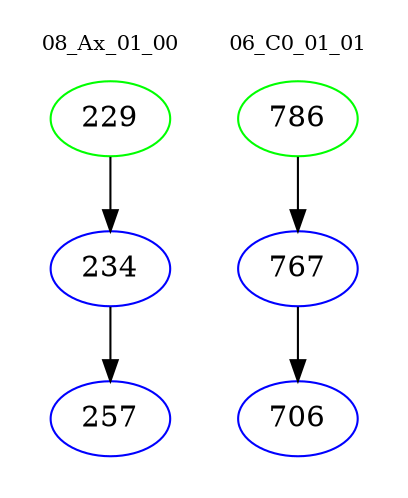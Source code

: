 digraph{
subgraph cluster_0 {
color = white
label = "08_Ax_01_00";
fontsize=10;
T0_229 [label="229", color="green"]
T0_229 -> T0_234 [color="black"]
T0_234 [label="234", color="blue"]
T0_234 -> T0_257 [color="black"]
T0_257 [label="257", color="blue"]
}
subgraph cluster_1 {
color = white
label = "06_C0_01_01";
fontsize=10;
T1_786 [label="786", color="green"]
T1_786 -> T1_767 [color="black"]
T1_767 [label="767", color="blue"]
T1_767 -> T1_706 [color="black"]
T1_706 [label="706", color="blue"]
}
}
